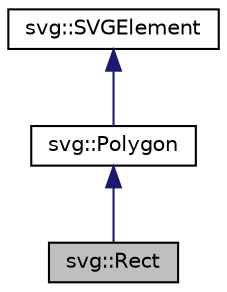 digraph "svg::Rect"
{
 // LATEX_PDF_SIZE
  edge [fontname="Helvetica",fontsize="10",labelfontname="Helvetica",labelfontsize="10"];
  node [fontname="Helvetica",fontsize="10",shape=record];
  Node1 [label="svg::Rect",height=0.2,width=0.4,color="black", fillcolor="grey75", style="filled", fontcolor="black",tooltip="Representa um retângulo SVG."];
  Node2 -> Node1 [dir="back",color="midnightblue",fontsize="10",style="solid",fontname="Helvetica"];
  Node2 [label="svg::Polygon",height=0.2,width=0.4,color="black", fillcolor="white", style="filled",URL="$classsvg_1_1Polygon.html",tooltip="Representa um polígono SVG."];
  Node3 -> Node2 [dir="back",color="midnightblue",fontsize="10",style="solid",fontname="Helvetica"];
  Node3 [label="svg::SVGElement",height=0.2,width=0.4,color="black", fillcolor="white", style="filled",URL="$classsvg_1_1SVGElement.html",tooltip="Classe base para elementos SVG."];
}
